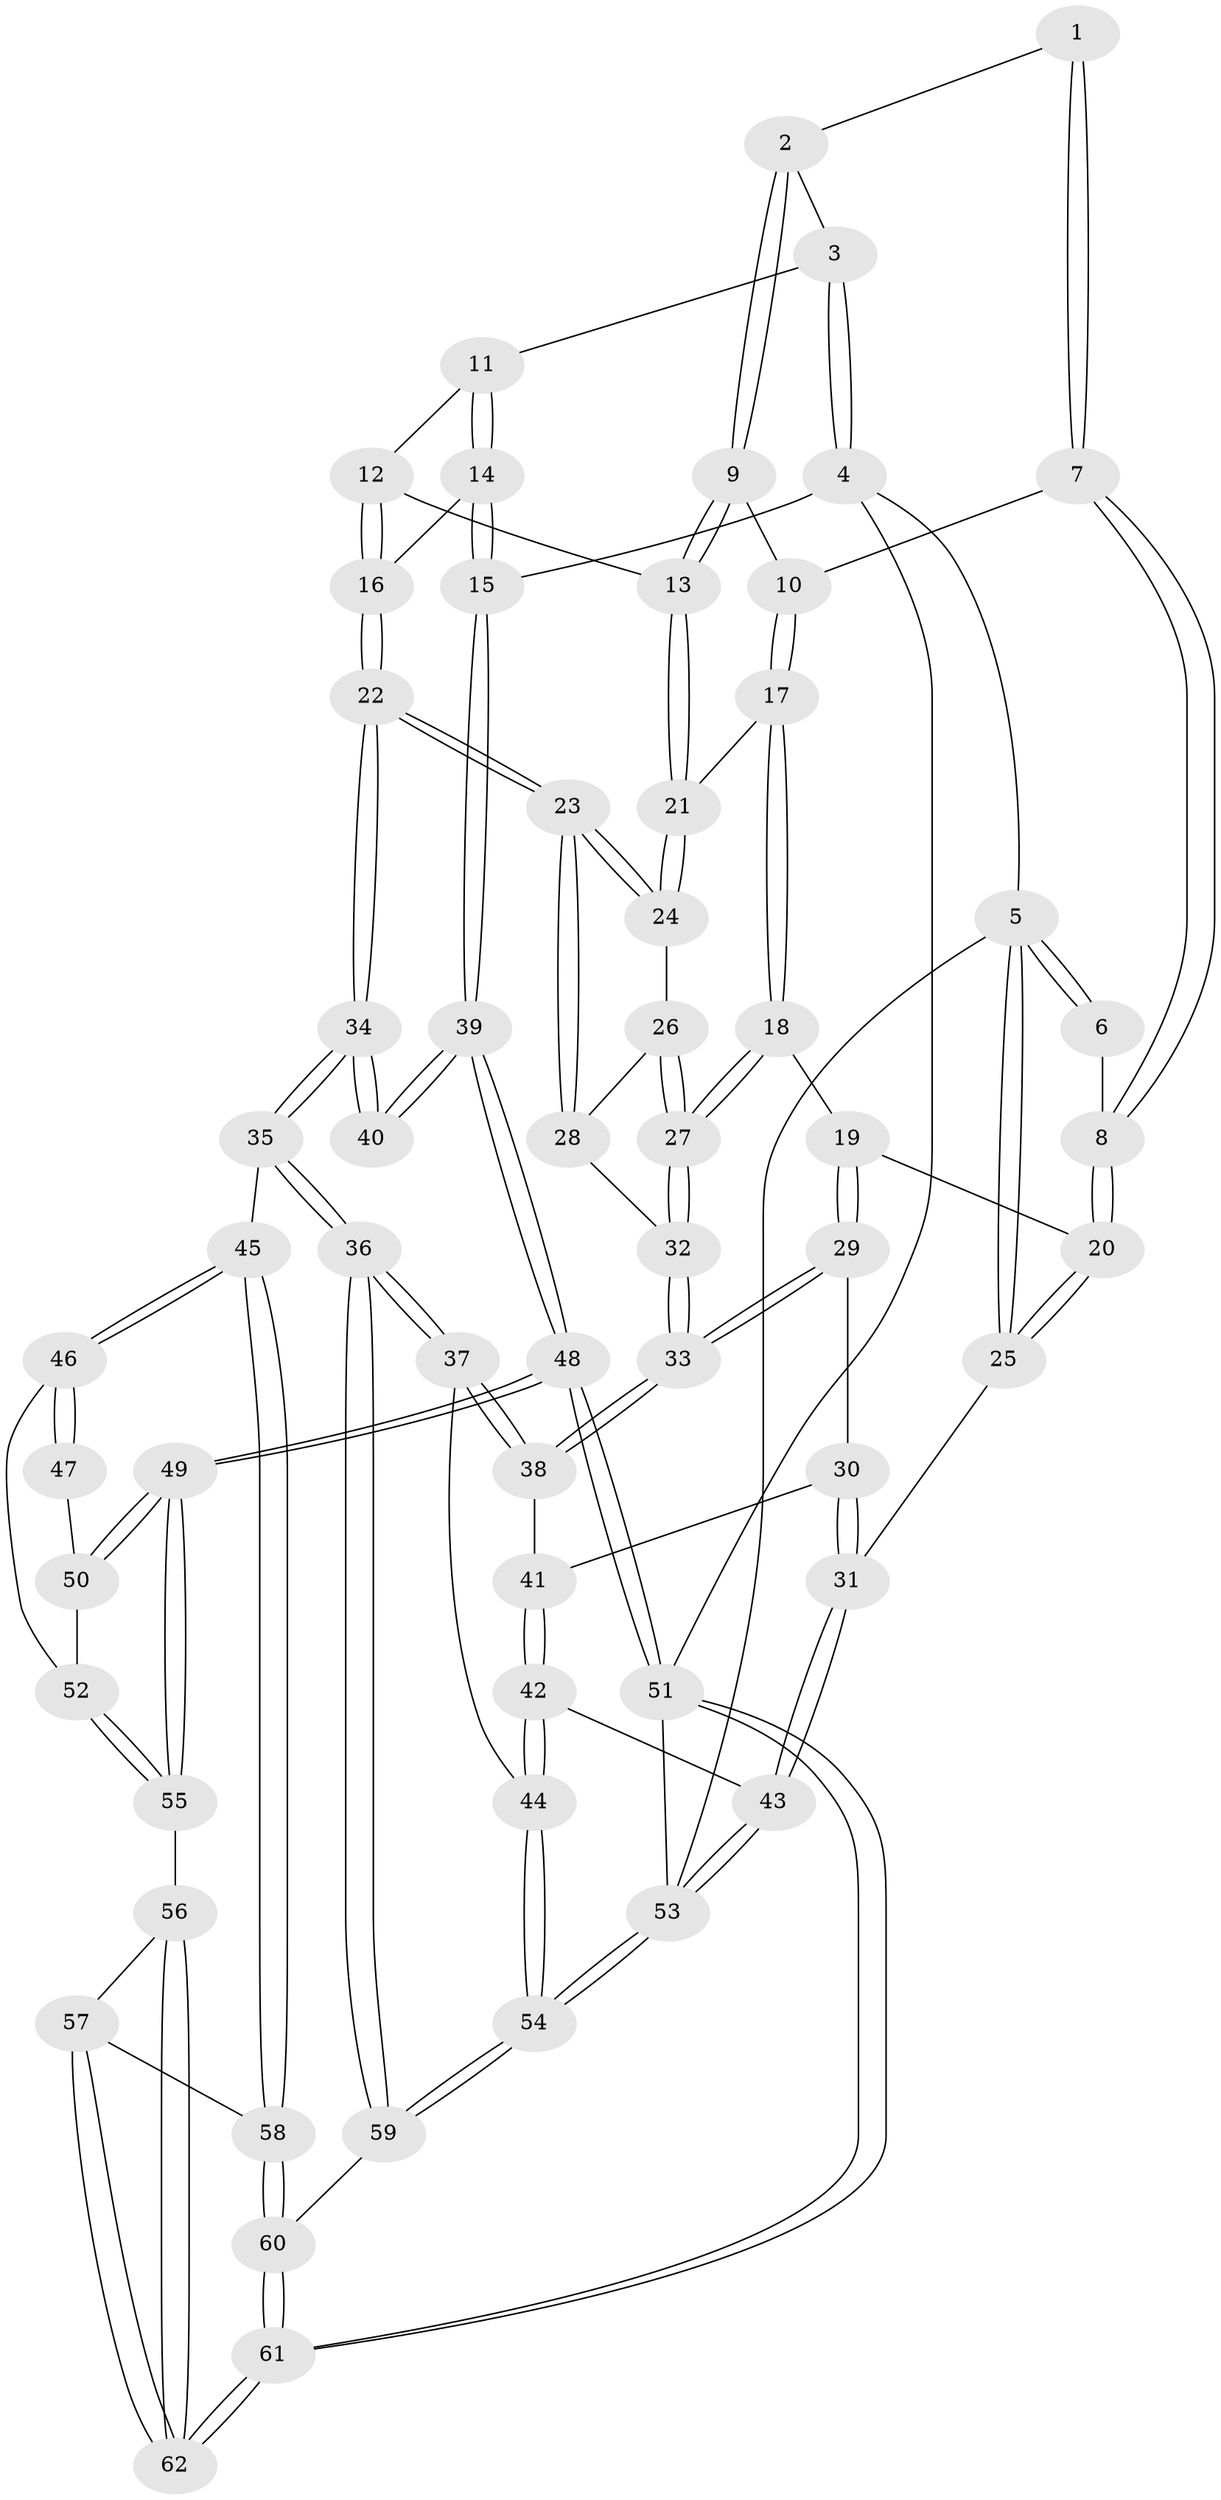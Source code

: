 // Generated by graph-tools (version 1.1) at 2025/11/02/27/25 16:11:53]
// undirected, 62 vertices, 152 edges
graph export_dot {
graph [start="1"]
  node [color=gray90,style=filled];
  1 [pos="+0.27049380845881377+0"];
  2 [pos="+0.4373655551299151+0"];
  3 [pos="+0.5629572540713718+0"];
  4 [pos="+1+0"];
  5 [pos="+0+0"];
  6 [pos="+0.14024449459086163+0"];
  7 [pos="+0.1914360362434765+0.12911627787180424"];
  8 [pos="+0.06607840569118632+0.1475506032065858"];
  9 [pos="+0.3099892556273143+0.09318465588656231"];
  10 [pos="+0.2394395689562696+0.14793644199218375"];
  11 [pos="+0.5719903393603086+0"];
  12 [pos="+0.5347048765733446+0.08281800755361249"];
  13 [pos="+0.44718530756729685+0.1748088692908399"];
  14 [pos="+0.7560891339053734+0.19753825061933386"];
  15 [pos="+1+0.2233105771703799"];
  16 [pos="+0.6209072152410157+0.35153548449552025"];
  17 [pos="+0.2535655286673413+0.17238646136146468"];
  18 [pos="+0.2607427597177211+0.2941757126299786"];
  19 [pos="+0.1626844011182442+0.2832568653212685"];
  20 [pos="+0.05625842729488895+0.15474069507106003"];
  21 [pos="+0.4291548867417745+0.2107000278816439"];
  22 [pos="+0.5884214439498606+0.4456991458717928"];
  23 [pos="+0.5519281666231809+0.4043404097167462"];
  24 [pos="+0.4291509708459208+0.21076882553042797"];
  25 [pos="+0+0.24283224543671433"];
  26 [pos="+0.4219094416307016+0.2184570465596224"];
  27 [pos="+0.27895876695518657+0.3208136777975591"];
  28 [pos="+0.391180512809084+0.332311177402744"];
  29 [pos="+0.13418665193505636+0.3405792830474986"];
  30 [pos="+0.06547518616522395+0.39200427981287894"];
  31 [pos="+0+0.42270440526976316"];
  32 [pos="+0.2842764720688327+0.3606535317646311"];
  33 [pos="+0.2813159805467149+0.38217093797333324"];
  34 [pos="+0.5917662686028659+0.4766086783257778"];
  35 [pos="+0.5667102274158007+0.559057903139668"];
  36 [pos="+0.46087422700472175+0.6028796817259905"];
  37 [pos="+0.3555645404777577+0.5746734981579835"];
  38 [pos="+0.2815441965324252+0.38788019771179233"];
  39 [pos="+1+0.2253630387511259"];
  40 [pos="+0.9981260106558378+0.33322312967777423"];
  41 [pos="+0.1382071855099032+0.4153800629813388"];
  42 [pos="+0.21542558012248217+0.5730169471984792"];
  43 [pos="+0+0.4497426027047751"];
  44 [pos="+0.2675763658624488+0.6014132958085849"];
  45 [pos="+0.6593741089322406+0.6253570418617995"];
  46 [pos="+0.7807212084891967+0.6364746177472104"];
  47 [pos="+0.9302040059871055+0.4711019058106696"];
  48 [pos="+1+0.7319683444915848"];
  49 [pos="+1+0.7033278693244873"];
  50 [pos="+0.9603334379518093+0.6208514638869874"];
  51 [pos="+1+1"];
  52 [pos="+0.7856902570568913+0.6396140265792041"];
  53 [pos="+0+1"];
  54 [pos="+0+1"];
  55 [pos="+0.8705141943511296+0.7365896645537715"];
  56 [pos="+0.8702483298302454+0.758682479851113"];
  57 [pos="+0.7697773258222104+0.8491330560785162"];
  58 [pos="+0.6884646822734767+0.8035897394676398"];
  59 [pos="+0.40017083543047977+1"];
  60 [pos="+0.5401839054814667+1"];
  61 [pos="+1+1"];
  62 [pos="+1+1"];
  1 -- 2;
  1 -- 7;
  1 -- 7;
  2 -- 3;
  2 -- 9;
  2 -- 9;
  3 -- 4;
  3 -- 4;
  3 -- 11;
  4 -- 5;
  4 -- 15;
  4 -- 51;
  5 -- 6;
  5 -- 6;
  5 -- 25;
  5 -- 25;
  5 -- 53;
  6 -- 8;
  7 -- 8;
  7 -- 8;
  7 -- 10;
  8 -- 20;
  8 -- 20;
  9 -- 10;
  9 -- 13;
  9 -- 13;
  10 -- 17;
  10 -- 17;
  11 -- 12;
  11 -- 14;
  11 -- 14;
  12 -- 13;
  12 -- 16;
  12 -- 16;
  13 -- 21;
  13 -- 21;
  14 -- 15;
  14 -- 15;
  14 -- 16;
  15 -- 39;
  15 -- 39;
  16 -- 22;
  16 -- 22;
  17 -- 18;
  17 -- 18;
  17 -- 21;
  18 -- 19;
  18 -- 27;
  18 -- 27;
  19 -- 20;
  19 -- 29;
  19 -- 29;
  20 -- 25;
  20 -- 25;
  21 -- 24;
  21 -- 24;
  22 -- 23;
  22 -- 23;
  22 -- 34;
  22 -- 34;
  23 -- 24;
  23 -- 24;
  23 -- 28;
  23 -- 28;
  24 -- 26;
  25 -- 31;
  26 -- 27;
  26 -- 27;
  26 -- 28;
  27 -- 32;
  27 -- 32;
  28 -- 32;
  29 -- 30;
  29 -- 33;
  29 -- 33;
  30 -- 31;
  30 -- 31;
  30 -- 41;
  31 -- 43;
  31 -- 43;
  32 -- 33;
  32 -- 33;
  33 -- 38;
  33 -- 38;
  34 -- 35;
  34 -- 35;
  34 -- 40;
  34 -- 40;
  35 -- 36;
  35 -- 36;
  35 -- 45;
  36 -- 37;
  36 -- 37;
  36 -- 59;
  36 -- 59;
  37 -- 38;
  37 -- 38;
  37 -- 44;
  38 -- 41;
  39 -- 40;
  39 -- 40;
  39 -- 48;
  39 -- 48;
  41 -- 42;
  41 -- 42;
  42 -- 43;
  42 -- 44;
  42 -- 44;
  43 -- 53;
  43 -- 53;
  44 -- 54;
  44 -- 54;
  45 -- 46;
  45 -- 46;
  45 -- 58;
  45 -- 58;
  46 -- 47;
  46 -- 47;
  46 -- 52;
  47 -- 50;
  48 -- 49;
  48 -- 49;
  48 -- 51;
  48 -- 51;
  49 -- 50;
  49 -- 50;
  49 -- 55;
  49 -- 55;
  50 -- 52;
  51 -- 61;
  51 -- 61;
  51 -- 53;
  52 -- 55;
  52 -- 55;
  53 -- 54;
  53 -- 54;
  54 -- 59;
  54 -- 59;
  55 -- 56;
  56 -- 57;
  56 -- 62;
  56 -- 62;
  57 -- 58;
  57 -- 62;
  57 -- 62;
  58 -- 60;
  58 -- 60;
  59 -- 60;
  60 -- 61;
  60 -- 61;
  61 -- 62;
  61 -- 62;
}
